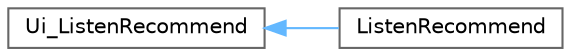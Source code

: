 digraph "类继承关系图"
{
 // LATEX_PDF_SIZE
  bgcolor="transparent";
  edge [fontname=Helvetica,fontsize=10,labelfontname=Helvetica,labelfontsize=10];
  node [fontname=Helvetica,fontsize=10,shape=box,height=0.2,width=0.4];
  rankdir="LR";
  Node0 [id="Node000000",label="Ui_ListenRecommend",height=0.2,width=0.4,color="grey40", fillcolor="white", style="filled",URL="$class_ui___listen_recommend.html",tooltip=" "];
  Node0 -> Node1 [id="edge487_Node000000_Node000001",dir="back",color="steelblue1",style="solid",tooltip=" "];
  Node1 [id="Node000001",label="ListenRecommend",height=0.2,width=0.4,color="grey40", fillcolor="white", style="filled",URL="$class_ui_1_1_listen_recommend.html",tooltip=" "];
}

